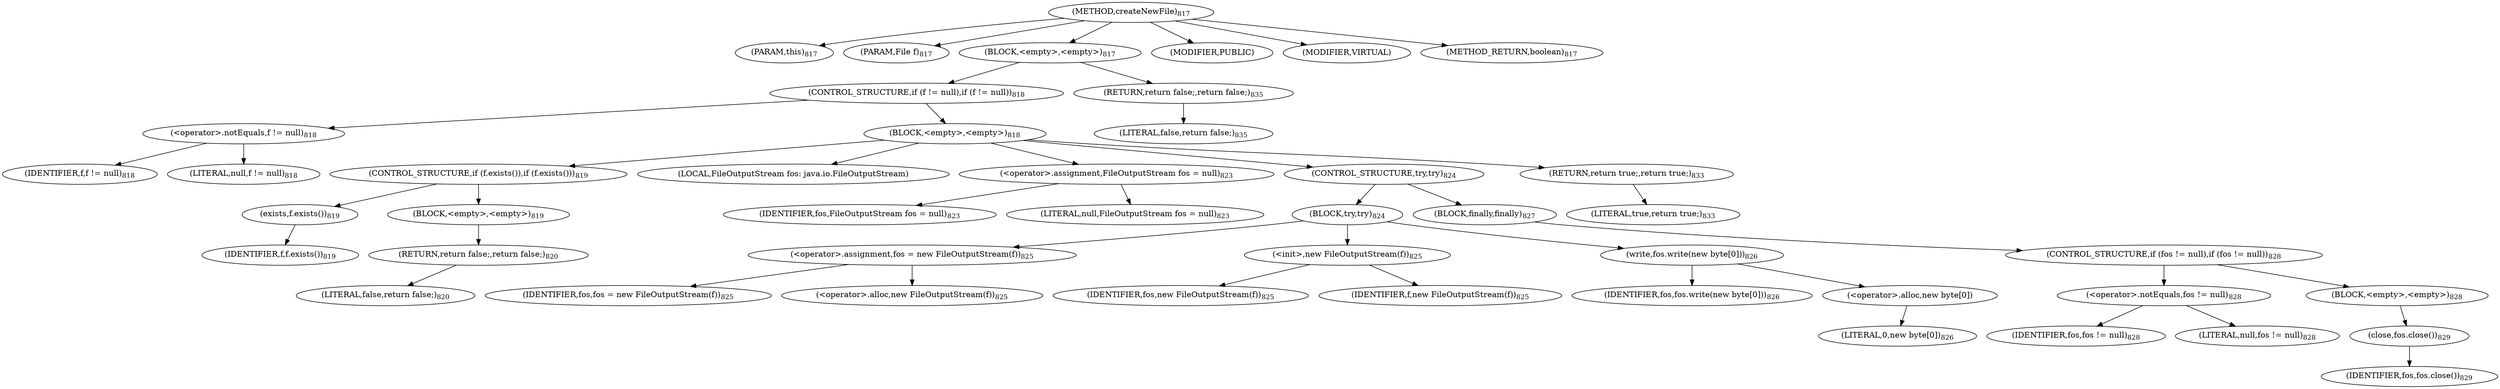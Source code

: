 digraph "createNewFile" {  
"1881" [label = <(METHOD,createNewFile)<SUB>817</SUB>> ]
"1882" [label = <(PARAM,this)<SUB>817</SUB>> ]
"1883" [label = <(PARAM,File f)<SUB>817</SUB>> ]
"1884" [label = <(BLOCK,&lt;empty&gt;,&lt;empty&gt;)<SUB>817</SUB>> ]
"1885" [label = <(CONTROL_STRUCTURE,if (f != null),if (f != null))<SUB>818</SUB>> ]
"1886" [label = <(&lt;operator&gt;.notEquals,f != null)<SUB>818</SUB>> ]
"1887" [label = <(IDENTIFIER,f,f != null)<SUB>818</SUB>> ]
"1888" [label = <(LITERAL,null,f != null)<SUB>818</SUB>> ]
"1889" [label = <(BLOCK,&lt;empty&gt;,&lt;empty&gt;)<SUB>818</SUB>> ]
"1890" [label = <(CONTROL_STRUCTURE,if (f.exists()),if (f.exists()))<SUB>819</SUB>> ]
"1891" [label = <(exists,f.exists())<SUB>819</SUB>> ]
"1892" [label = <(IDENTIFIER,f,f.exists())<SUB>819</SUB>> ]
"1893" [label = <(BLOCK,&lt;empty&gt;,&lt;empty&gt;)<SUB>819</SUB>> ]
"1894" [label = <(RETURN,return false;,return false;)<SUB>820</SUB>> ]
"1895" [label = <(LITERAL,false,return false;)<SUB>820</SUB>> ]
"77" [label = <(LOCAL,FileOutputStream fos: java.io.FileOutputStream)> ]
"1896" [label = <(&lt;operator&gt;.assignment,FileOutputStream fos = null)<SUB>823</SUB>> ]
"1897" [label = <(IDENTIFIER,fos,FileOutputStream fos = null)<SUB>823</SUB>> ]
"1898" [label = <(LITERAL,null,FileOutputStream fos = null)<SUB>823</SUB>> ]
"1899" [label = <(CONTROL_STRUCTURE,try,try)<SUB>824</SUB>> ]
"1900" [label = <(BLOCK,try,try)<SUB>824</SUB>> ]
"1901" [label = <(&lt;operator&gt;.assignment,fos = new FileOutputStream(f))<SUB>825</SUB>> ]
"1902" [label = <(IDENTIFIER,fos,fos = new FileOutputStream(f))<SUB>825</SUB>> ]
"1903" [label = <(&lt;operator&gt;.alloc,new FileOutputStream(f))<SUB>825</SUB>> ]
"1904" [label = <(&lt;init&gt;,new FileOutputStream(f))<SUB>825</SUB>> ]
"76" [label = <(IDENTIFIER,fos,new FileOutputStream(f))<SUB>825</SUB>> ]
"1905" [label = <(IDENTIFIER,f,new FileOutputStream(f))<SUB>825</SUB>> ]
"1906" [label = <(write,fos.write(new byte[0]))<SUB>826</SUB>> ]
"1907" [label = <(IDENTIFIER,fos,fos.write(new byte[0]))<SUB>826</SUB>> ]
"1908" [label = <(&lt;operator&gt;.alloc,new byte[0])> ]
"1909" [label = <(LITERAL,0,new byte[0])<SUB>826</SUB>> ]
"1910" [label = <(BLOCK,finally,finally)<SUB>827</SUB>> ]
"1911" [label = <(CONTROL_STRUCTURE,if (fos != null),if (fos != null))<SUB>828</SUB>> ]
"1912" [label = <(&lt;operator&gt;.notEquals,fos != null)<SUB>828</SUB>> ]
"1913" [label = <(IDENTIFIER,fos,fos != null)<SUB>828</SUB>> ]
"1914" [label = <(LITERAL,null,fos != null)<SUB>828</SUB>> ]
"1915" [label = <(BLOCK,&lt;empty&gt;,&lt;empty&gt;)<SUB>828</SUB>> ]
"1916" [label = <(close,fos.close())<SUB>829</SUB>> ]
"1917" [label = <(IDENTIFIER,fos,fos.close())<SUB>829</SUB>> ]
"1918" [label = <(RETURN,return true;,return true;)<SUB>833</SUB>> ]
"1919" [label = <(LITERAL,true,return true;)<SUB>833</SUB>> ]
"1920" [label = <(RETURN,return false;,return false;)<SUB>835</SUB>> ]
"1921" [label = <(LITERAL,false,return false;)<SUB>835</SUB>> ]
"1922" [label = <(MODIFIER,PUBLIC)> ]
"1923" [label = <(MODIFIER,VIRTUAL)> ]
"1924" [label = <(METHOD_RETURN,boolean)<SUB>817</SUB>> ]
  "1881" -> "1882" 
  "1881" -> "1883" 
  "1881" -> "1884" 
  "1881" -> "1922" 
  "1881" -> "1923" 
  "1881" -> "1924" 
  "1884" -> "1885" 
  "1884" -> "1920" 
  "1885" -> "1886" 
  "1885" -> "1889" 
  "1886" -> "1887" 
  "1886" -> "1888" 
  "1889" -> "1890" 
  "1889" -> "77" 
  "1889" -> "1896" 
  "1889" -> "1899" 
  "1889" -> "1918" 
  "1890" -> "1891" 
  "1890" -> "1893" 
  "1891" -> "1892" 
  "1893" -> "1894" 
  "1894" -> "1895" 
  "1896" -> "1897" 
  "1896" -> "1898" 
  "1899" -> "1900" 
  "1899" -> "1910" 
  "1900" -> "1901" 
  "1900" -> "1904" 
  "1900" -> "1906" 
  "1901" -> "1902" 
  "1901" -> "1903" 
  "1904" -> "76" 
  "1904" -> "1905" 
  "1906" -> "1907" 
  "1906" -> "1908" 
  "1908" -> "1909" 
  "1910" -> "1911" 
  "1911" -> "1912" 
  "1911" -> "1915" 
  "1912" -> "1913" 
  "1912" -> "1914" 
  "1915" -> "1916" 
  "1916" -> "1917" 
  "1918" -> "1919" 
  "1920" -> "1921" 
}
